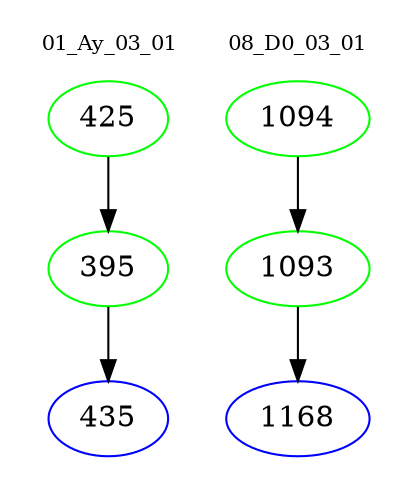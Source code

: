digraph{
subgraph cluster_0 {
color = white
label = "01_Ay_03_01";
fontsize=10;
T0_425 [label="425", color="green"]
T0_425 -> T0_395 [color="black"]
T0_395 [label="395", color="green"]
T0_395 -> T0_435 [color="black"]
T0_435 [label="435", color="blue"]
}
subgraph cluster_1 {
color = white
label = "08_D0_03_01";
fontsize=10;
T1_1094 [label="1094", color="green"]
T1_1094 -> T1_1093 [color="black"]
T1_1093 [label="1093", color="green"]
T1_1093 -> T1_1168 [color="black"]
T1_1168 [label="1168", color="blue"]
}
}
